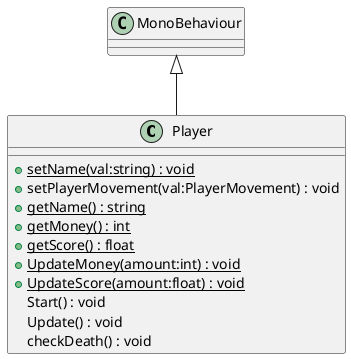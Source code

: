 @startuml
class Player {
    + {static} setName(val:string) : void
    + setPlayerMovement(val:PlayerMovement) : void
    + {static} getName() : string
    + {static} getMoney() : int
    + {static} getScore() : float
    + {static} UpdateMoney(amount:int) : void
    + {static} UpdateScore(amount:float) : void
    Start() : void
    Update() : void
    checkDeath() : void
}
MonoBehaviour <|-- Player
@enduml
